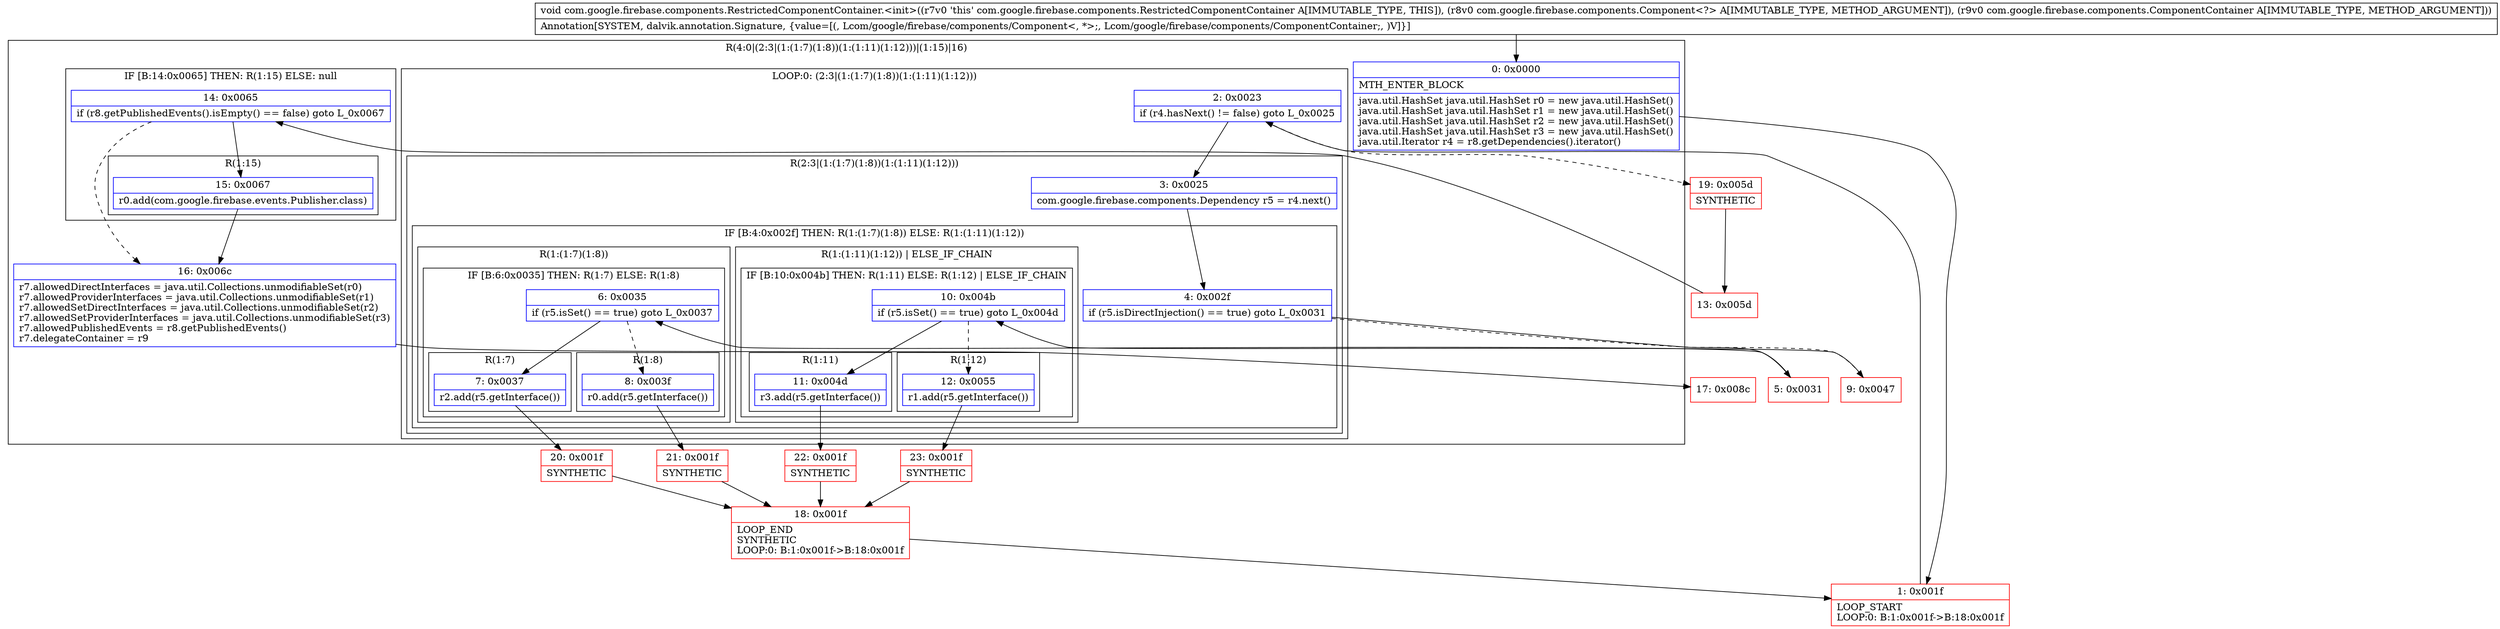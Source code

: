 digraph "CFG forcom.google.firebase.components.RestrictedComponentContainer.\<init\>(Lcom\/google\/firebase\/components\/Component;Lcom\/google\/firebase\/components\/ComponentContainer;)V" {
subgraph cluster_Region_1049412237 {
label = "R(4:0|(2:3|(1:(1:7)(1:8))(1:(1:11)(1:12)))|(1:15)|16)";
node [shape=record,color=blue];
Node_0 [shape=record,label="{0\:\ 0x0000|MTH_ENTER_BLOCK\l|java.util.HashSet java.util.HashSet r0 = new java.util.HashSet()\ljava.util.HashSet java.util.HashSet r1 = new java.util.HashSet()\ljava.util.HashSet java.util.HashSet r2 = new java.util.HashSet()\ljava.util.HashSet java.util.HashSet r3 = new java.util.HashSet()\ljava.util.Iterator r4 = r8.getDependencies().iterator()\l}"];
subgraph cluster_LoopRegion_1844843413 {
label = "LOOP:0: (2:3|(1:(1:7)(1:8))(1:(1:11)(1:12)))";
node [shape=record,color=blue];
Node_2 [shape=record,label="{2\:\ 0x0023|if (r4.hasNext() != false) goto L_0x0025\l}"];
subgraph cluster_Region_1680124651 {
label = "R(2:3|(1:(1:7)(1:8))(1:(1:11)(1:12)))";
node [shape=record,color=blue];
Node_3 [shape=record,label="{3\:\ 0x0025|com.google.firebase.components.Dependency r5 = r4.next()\l}"];
subgraph cluster_IfRegion_1336087865 {
label = "IF [B:4:0x002f] THEN: R(1:(1:7)(1:8)) ELSE: R(1:(1:11)(1:12))";
node [shape=record,color=blue];
Node_4 [shape=record,label="{4\:\ 0x002f|if (r5.isDirectInjection() == true) goto L_0x0031\l}"];
subgraph cluster_Region_1426053489 {
label = "R(1:(1:7)(1:8))";
node [shape=record,color=blue];
subgraph cluster_IfRegion_155718336 {
label = "IF [B:6:0x0035] THEN: R(1:7) ELSE: R(1:8)";
node [shape=record,color=blue];
Node_6 [shape=record,label="{6\:\ 0x0035|if (r5.isSet() == true) goto L_0x0037\l}"];
subgraph cluster_Region_326952049 {
label = "R(1:7)";
node [shape=record,color=blue];
Node_7 [shape=record,label="{7\:\ 0x0037|r2.add(r5.getInterface())\l}"];
}
subgraph cluster_Region_214297501 {
label = "R(1:8)";
node [shape=record,color=blue];
Node_8 [shape=record,label="{8\:\ 0x003f|r0.add(r5.getInterface())\l}"];
}
}
}
subgraph cluster_Region_1224381168 {
label = "R(1:(1:11)(1:12)) | ELSE_IF_CHAIN\l";
node [shape=record,color=blue];
subgraph cluster_IfRegion_522673163 {
label = "IF [B:10:0x004b] THEN: R(1:11) ELSE: R(1:12) | ELSE_IF_CHAIN\l";
node [shape=record,color=blue];
Node_10 [shape=record,label="{10\:\ 0x004b|if (r5.isSet() == true) goto L_0x004d\l}"];
subgraph cluster_Region_809921664 {
label = "R(1:11)";
node [shape=record,color=blue];
Node_11 [shape=record,label="{11\:\ 0x004d|r3.add(r5.getInterface())\l}"];
}
subgraph cluster_Region_1270664993 {
label = "R(1:12)";
node [shape=record,color=blue];
Node_12 [shape=record,label="{12\:\ 0x0055|r1.add(r5.getInterface())\l}"];
}
}
}
}
}
}
subgraph cluster_IfRegion_892943055 {
label = "IF [B:14:0x0065] THEN: R(1:15) ELSE: null";
node [shape=record,color=blue];
Node_14 [shape=record,label="{14\:\ 0x0065|if (r8.getPublishedEvents().isEmpty() == false) goto L_0x0067\l}"];
subgraph cluster_Region_1559253710 {
label = "R(1:15)";
node [shape=record,color=blue];
Node_15 [shape=record,label="{15\:\ 0x0067|r0.add(com.google.firebase.events.Publisher.class)\l}"];
}
}
Node_16 [shape=record,label="{16\:\ 0x006c|r7.allowedDirectInterfaces = java.util.Collections.unmodifiableSet(r0)\lr7.allowedProviderInterfaces = java.util.Collections.unmodifiableSet(r1)\lr7.allowedSetDirectInterfaces = java.util.Collections.unmodifiableSet(r2)\lr7.allowedSetProviderInterfaces = java.util.Collections.unmodifiableSet(r3)\lr7.allowedPublishedEvents = r8.getPublishedEvents()\lr7.delegateContainer = r9\l}"];
}
Node_1 [shape=record,color=red,label="{1\:\ 0x001f|LOOP_START\lLOOP:0: B:1:0x001f\-\>B:18:0x001f\l}"];
Node_5 [shape=record,color=red,label="{5\:\ 0x0031}"];
Node_9 [shape=record,color=red,label="{9\:\ 0x0047}"];
Node_13 [shape=record,color=red,label="{13\:\ 0x005d}"];
Node_17 [shape=record,color=red,label="{17\:\ 0x008c}"];
Node_18 [shape=record,color=red,label="{18\:\ 0x001f|LOOP_END\lSYNTHETIC\lLOOP:0: B:1:0x001f\-\>B:18:0x001f\l}"];
Node_19 [shape=record,color=red,label="{19\:\ 0x005d|SYNTHETIC\l}"];
Node_20 [shape=record,color=red,label="{20\:\ 0x001f|SYNTHETIC\l}"];
Node_21 [shape=record,color=red,label="{21\:\ 0x001f|SYNTHETIC\l}"];
Node_22 [shape=record,color=red,label="{22\:\ 0x001f|SYNTHETIC\l}"];
Node_23 [shape=record,color=red,label="{23\:\ 0x001f|SYNTHETIC\l}"];
MethodNode[shape=record,label="{void com.google.firebase.components.RestrictedComponentContainer.\<init\>((r7v0 'this' com.google.firebase.components.RestrictedComponentContainer A[IMMUTABLE_TYPE, THIS]), (r8v0 com.google.firebase.components.Component\<?\> A[IMMUTABLE_TYPE, METHOD_ARGUMENT]), (r9v0 com.google.firebase.components.ComponentContainer A[IMMUTABLE_TYPE, METHOD_ARGUMENT]))  | Annotation[SYSTEM, dalvik.annotation.Signature, \{value=[(, Lcom\/google\/firebase\/components\/Component\<, *\>;, Lcom\/google\/firebase\/components\/ComponentContainer;, )V]\}]\l}"];
MethodNode -> Node_0;
Node_0 -> Node_1;
Node_2 -> Node_3;
Node_2 -> Node_19[style=dashed];
Node_3 -> Node_4;
Node_4 -> Node_5;
Node_4 -> Node_9[style=dashed];
Node_6 -> Node_7;
Node_6 -> Node_8[style=dashed];
Node_7 -> Node_20;
Node_8 -> Node_21;
Node_10 -> Node_11;
Node_10 -> Node_12[style=dashed];
Node_11 -> Node_22;
Node_12 -> Node_23;
Node_14 -> Node_15;
Node_14 -> Node_16[style=dashed];
Node_15 -> Node_16;
Node_16 -> Node_17;
Node_1 -> Node_2;
Node_5 -> Node_6;
Node_9 -> Node_10;
Node_13 -> Node_14;
Node_18 -> Node_1;
Node_19 -> Node_13;
Node_20 -> Node_18;
Node_21 -> Node_18;
Node_22 -> Node_18;
Node_23 -> Node_18;
}


